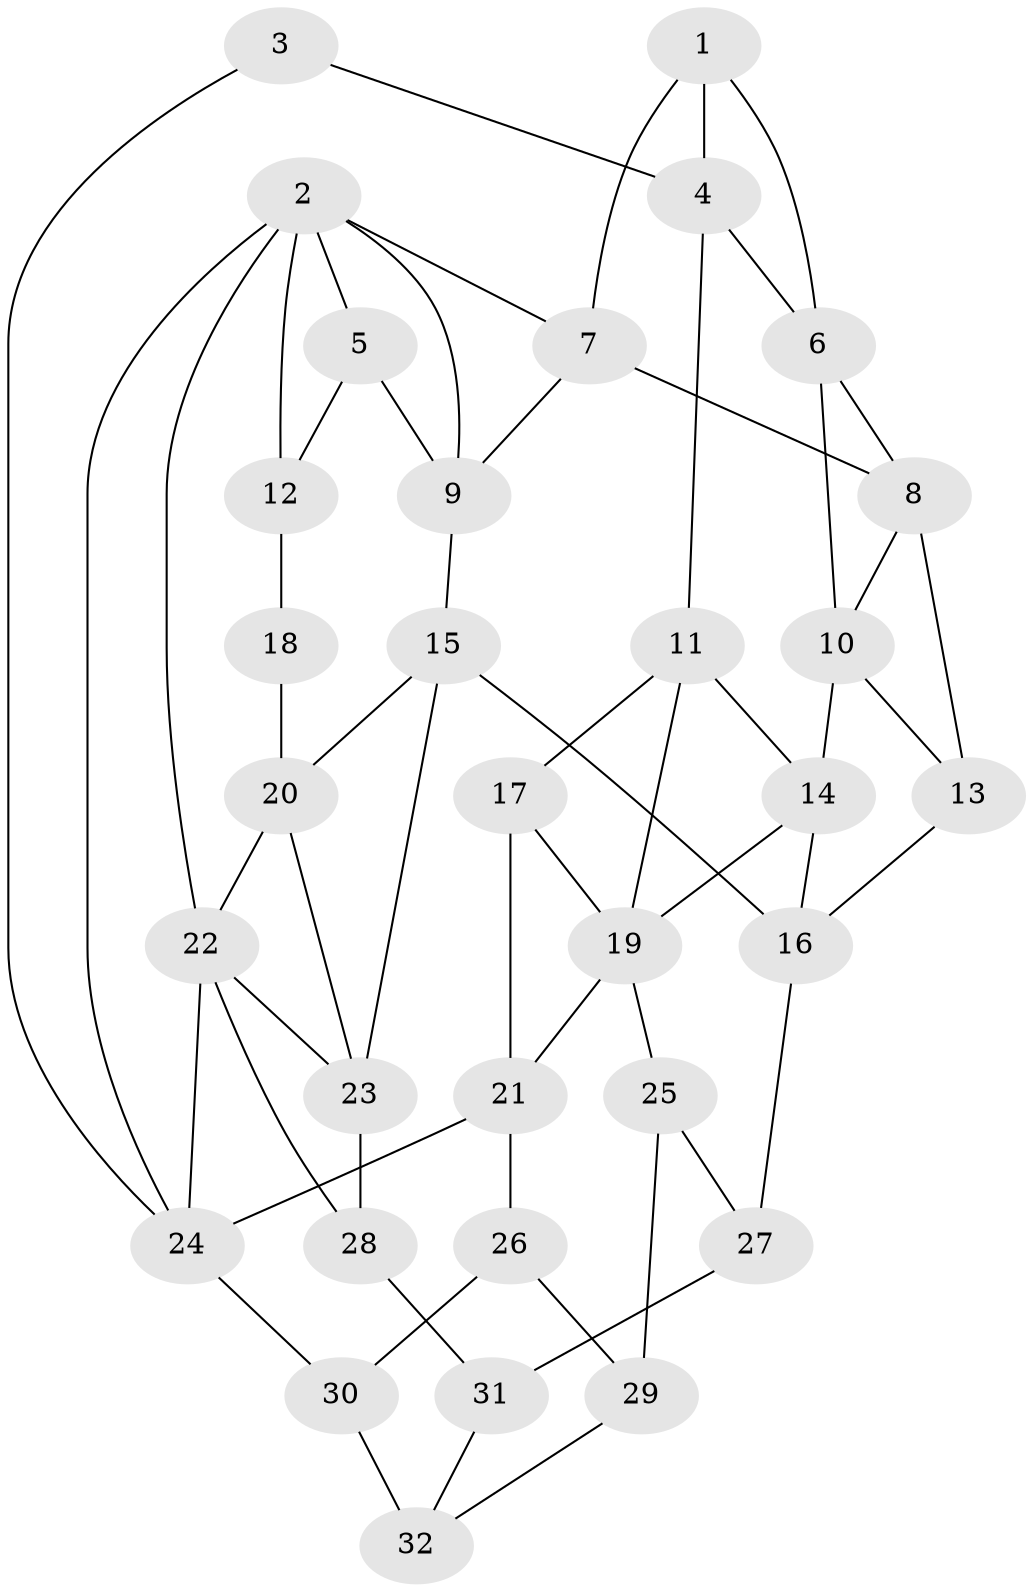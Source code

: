 // original degree distribution, {3: 0.03125, 4: 0.3125, 5: 0.375, 6: 0.28125}
// Generated by graph-tools (version 1.1) at 2025/27/03/09/25 03:27:15]
// undirected, 32 vertices, 58 edges
graph export_dot {
graph [start="1"]
  node [color=gray90,style=filled];
  1;
  2;
  3;
  4;
  5;
  6;
  7;
  8;
  9;
  10;
  11;
  12;
  13;
  14;
  15;
  16;
  17;
  18;
  19;
  20;
  21;
  22;
  23;
  24;
  25;
  26;
  27;
  28;
  29;
  30;
  31;
  32;
  1 -- 4 [weight=1.0];
  1 -- 6 [weight=1.0];
  1 -- 7 [weight=1.0];
  2 -- 5 [weight=1.0];
  2 -- 7 [weight=1.0];
  2 -- 9 [weight=1.0];
  2 -- 12 [weight=1.0];
  2 -- 22 [weight=1.0];
  2 -- 24 [weight=1.0];
  3 -- 4 [weight=1.0];
  3 -- 24 [weight=1.0];
  4 -- 6 [weight=1.0];
  4 -- 11 [weight=1.0];
  5 -- 9 [weight=1.0];
  5 -- 12 [weight=1.0];
  6 -- 8 [weight=1.0];
  6 -- 10 [weight=1.0];
  7 -- 8 [weight=1.0];
  7 -- 9 [weight=1.0];
  8 -- 10 [weight=1.0];
  8 -- 13 [weight=1.0];
  9 -- 15 [weight=1.0];
  10 -- 13 [weight=1.0];
  10 -- 14 [weight=1.0];
  11 -- 14 [weight=1.0];
  11 -- 17 [weight=1.0];
  11 -- 19 [weight=1.0];
  12 -- 18 [weight=2.0];
  13 -- 16 [weight=1.0];
  14 -- 16 [weight=1.0];
  14 -- 19 [weight=1.0];
  15 -- 16 [weight=1.0];
  15 -- 20 [weight=1.0];
  15 -- 23 [weight=1.0];
  16 -- 27 [weight=1.0];
  17 -- 19 [weight=2.0];
  17 -- 21 [weight=1.0];
  18 -- 20 [weight=2.0];
  19 -- 21 [weight=1.0];
  19 -- 25 [weight=1.0];
  20 -- 22 [weight=1.0];
  20 -- 23 [weight=1.0];
  21 -- 24 [weight=2.0];
  21 -- 26 [weight=1.0];
  22 -- 23 [weight=1.0];
  22 -- 24 [weight=1.0];
  22 -- 28 [weight=1.0];
  23 -- 28 [weight=1.0];
  24 -- 30 [weight=1.0];
  25 -- 27 [weight=1.0];
  25 -- 29 [weight=2.0];
  26 -- 29 [weight=1.0];
  26 -- 30 [weight=1.0];
  27 -- 31 [weight=2.0];
  28 -- 31 [weight=1.0];
  29 -- 32 [weight=1.0];
  30 -- 32 [weight=2.0];
  31 -- 32 [weight=1.0];
}
